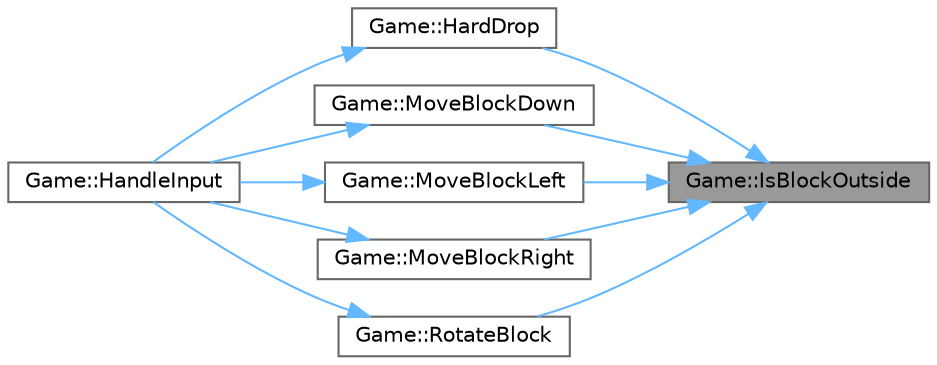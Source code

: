 digraph "Game::IsBlockOutside"
{
 // INTERACTIVE_SVG=YES
 // LATEX_PDF_SIZE
  bgcolor="transparent";
  edge [fontname=Helvetica,fontsize=10,labelfontname=Helvetica,labelfontsize=10];
  node [fontname=Helvetica,fontsize=10,shape=box,height=0.2,width=0.4];
  rankdir="RL";
  Node1 [id="Node000001",label="Game::IsBlockOutside",height=0.2,width=0.4,color="gray40", fillcolor="grey60", style="filled", fontcolor="black",tooltip="Kiểm tra xem khối hiện tại có nằm ngoài lưới không."];
  Node1 -> Node2 [id="edge1_Node000001_Node000002",dir="back",color="steelblue1",style="solid",tooltip=" "];
  Node2 [id="Node000002",label="Game::HardDrop",height=0.2,width=0.4,color="grey40", fillcolor="white", style="filled",URL="$class_game.html#a4d227c67184cec759263ba02358ca7bf",tooltip="Thả khối xuống đáy nhanh chóng."];
  Node2 -> Node3 [id="edge2_Node000002_Node000003",dir="back",color="steelblue1",style="solid",tooltip=" "];
  Node3 [id="Node000003",label="Game::HandleInput",height=0.2,width=0.4,color="grey40", fillcolor="white", style="filled",URL="$class_game.html#a6cb82eaece4e30724f3fe4e0d4bde5fc",tooltip="Xử lý các thao tác từ người chơi như di chuyển, xoay, thả nhanh."];
  Node1 -> Node4 [id="edge3_Node000001_Node000004",dir="back",color="steelblue1",style="solid",tooltip=" "];
  Node4 [id="Node000004",label="Game::MoveBlockDown",height=0.2,width=0.4,color="grey40", fillcolor="white", style="filled",URL="$class_game.html#ab927b082b475ef3fe642bca3f6abc5d8",tooltip="Di chuyển khối xuống theo thời gian."];
  Node4 -> Node3 [id="edge4_Node000004_Node000003",dir="back",color="steelblue1",style="solid",tooltip=" "];
  Node1 -> Node5 [id="edge5_Node000001_Node000005",dir="back",color="steelblue1",style="solid",tooltip=" "];
  Node5 [id="Node000005",label="Game::MoveBlockLeft",height=0.2,width=0.4,color="grey40", fillcolor="white", style="filled",URL="$class_game.html#a992114dd8284933a97882682a20d1038",tooltip="Di chuyển khối sang trái nếu hợp lệ."];
  Node5 -> Node3 [id="edge6_Node000005_Node000003",dir="back",color="steelblue1",style="solid",tooltip=" "];
  Node1 -> Node6 [id="edge7_Node000001_Node000006",dir="back",color="steelblue1",style="solid",tooltip=" "];
  Node6 [id="Node000006",label="Game::MoveBlockRight",height=0.2,width=0.4,color="grey40", fillcolor="white", style="filled",URL="$class_game.html#a954a4627b583069eb8c1de47bc418d9b",tooltip="Di chuyển khối sang phải nếu hợp lệ."];
  Node6 -> Node3 [id="edge8_Node000006_Node000003",dir="back",color="steelblue1",style="solid",tooltip=" "];
  Node1 -> Node7 [id="edge9_Node000001_Node000007",dir="back",color="steelblue1",style="solid",tooltip=" "];
  Node7 [id="Node000007",label="Game::RotateBlock",height=0.2,width=0.4,color="grey40", fillcolor="white", style="filled",URL="$class_game.html#afffb14f699205deddfcae3873dd1e4d4",tooltip="Xoay khối hiện tại nếu hợp lệ."];
  Node7 -> Node3 [id="edge10_Node000007_Node000003",dir="back",color="steelblue1",style="solid",tooltip=" "];
}
